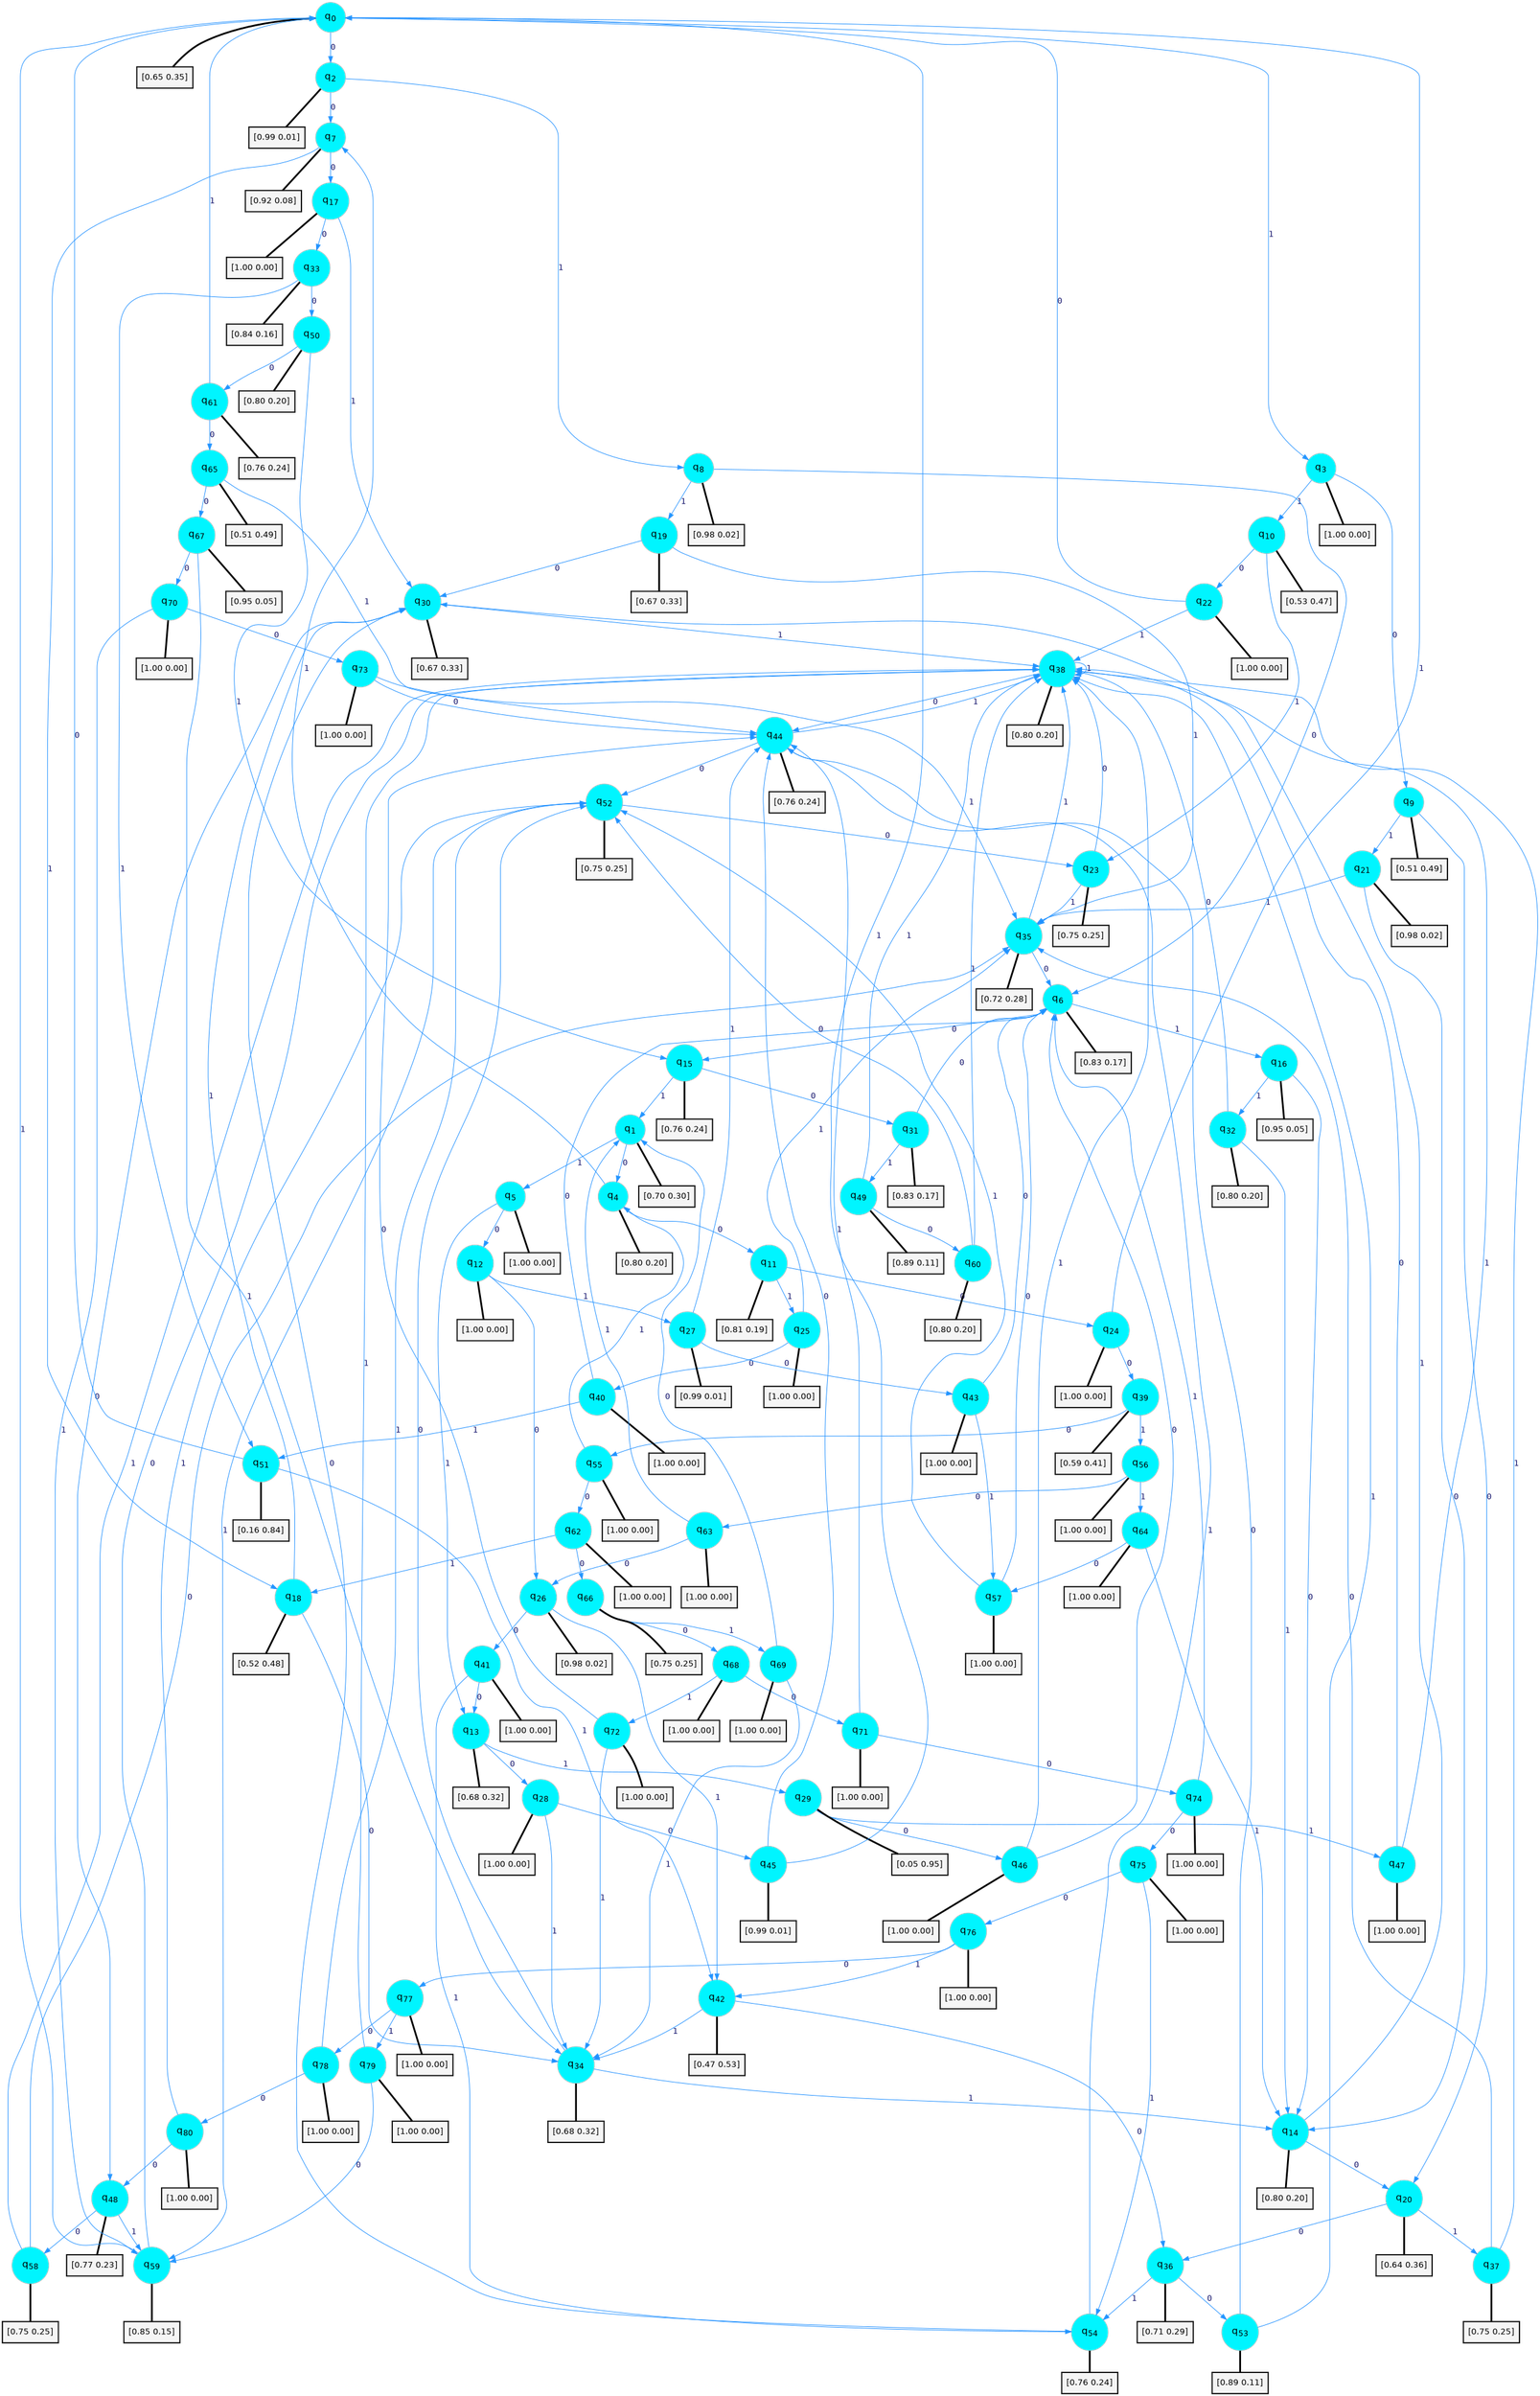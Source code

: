 digraph G {
graph [
bgcolor=transparent, dpi=300, rankdir=TD, size="40,25"];
node [
color=gray, fillcolor=turquoise1, fontcolor=black, fontname=Helvetica, fontsize=16, fontweight=bold, shape=circle, style=filled];
edge [
arrowsize=1, color=dodgerblue1, fontcolor=midnightblue, fontname=courier, fontweight=bold, penwidth=1, style=solid, weight=20];
0[label=<q<SUB>0</SUB>>];
1[label=<q<SUB>1</SUB>>];
2[label=<q<SUB>2</SUB>>];
3[label=<q<SUB>3</SUB>>];
4[label=<q<SUB>4</SUB>>];
5[label=<q<SUB>5</SUB>>];
6[label=<q<SUB>6</SUB>>];
7[label=<q<SUB>7</SUB>>];
8[label=<q<SUB>8</SUB>>];
9[label=<q<SUB>9</SUB>>];
10[label=<q<SUB>10</SUB>>];
11[label=<q<SUB>11</SUB>>];
12[label=<q<SUB>12</SUB>>];
13[label=<q<SUB>13</SUB>>];
14[label=<q<SUB>14</SUB>>];
15[label=<q<SUB>15</SUB>>];
16[label=<q<SUB>16</SUB>>];
17[label=<q<SUB>17</SUB>>];
18[label=<q<SUB>18</SUB>>];
19[label=<q<SUB>19</SUB>>];
20[label=<q<SUB>20</SUB>>];
21[label=<q<SUB>21</SUB>>];
22[label=<q<SUB>22</SUB>>];
23[label=<q<SUB>23</SUB>>];
24[label=<q<SUB>24</SUB>>];
25[label=<q<SUB>25</SUB>>];
26[label=<q<SUB>26</SUB>>];
27[label=<q<SUB>27</SUB>>];
28[label=<q<SUB>28</SUB>>];
29[label=<q<SUB>29</SUB>>];
30[label=<q<SUB>30</SUB>>];
31[label=<q<SUB>31</SUB>>];
32[label=<q<SUB>32</SUB>>];
33[label=<q<SUB>33</SUB>>];
34[label=<q<SUB>34</SUB>>];
35[label=<q<SUB>35</SUB>>];
36[label=<q<SUB>36</SUB>>];
37[label=<q<SUB>37</SUB>>];
38[label=<q<SUB>38</SUB>>];
39[label=<q<SUB>39</SUB>>];
40[label=<q<SUB>40</SUB>>];
41[label=<q<SUB>41</SUB>>];
42[label=<q<SUB>42</SUB>>];
43[label=<q<SUB>43</SUB>>];
44[label=<q<SUB>44</SUB>>];
45[label=<q<SUB>45</SUB>>];
46[label=<q<SUB>46</SUB>>];
47[label=<q<SUB>47</SUB>>];
48[label=<q<SUB>48</SUB>>];
49[label=<q<SUB>49</SUB>>];
50[label=<q<SUB>50</SUB>>];
51[label=<q<SUB>51</SUB>>];
52[label=<q<SUB>52</SUB>>];
53[label=<q<SUB>53</SUB>>];
54[label=<q<SUB>54</SUB>>];
55[label=<q<SUB>55</SUB>>];
56[label=<q<SUB>56</SUB>>];
57[label=<q<SUB>57</SUB>>];
58[label=<q<SUB>58</SUB>>];
59[label=<q<SUB>59</SUB>>];
60[label=<q<SUB>60</SUB>>];
61[label=<q<SUB>61</SUB>>];
62[label=<q<SUB>62</SUB>>];
63[label=<q<SUB>63</SUB>>];
64[label=<q<SUB>64</SUB>>];
65[label=<q<SUB>65</SUB>>];
66[label=<q<SUB>66</SUB>>];
67[label=<q<SUB>67</SUB>>];
68[label=<q<SUB>68</SUB>>];
69[label=<q<SUB>69</SUB>>];
70[label=<q<SUB>70</SUB>>];
71[label=<q<SUB>71</SUB>>];
72[label=<q<SUB>72</SUB>>];
73[label=<q<SUB>73</SUB>>];
74[label=<q<SUB>74</SUB>>];
75[label=<q<SUB>75</SUB>>];
76[label=<q<SUB>76</SUB>>];
77[label=<q<SUB>77</SUB>>];
78[label=<q<SUB>78</SUB>>];
79[label=<q<SUB>79</SUB>>];
80[label=<q<SUB>80</SUB>>];
81[label="[0.65 0.35]", shape=box,fontcolor=black, fontname=Helvetica, fontsize=14, penwidth=2, fillcolor=whitesmoke,color=black];
82[label="[0.70 0.30]", shape=box,fontcolor=black, fontname=Helvetica, fontsize=14, penwidth=2, fillcolor=whitesmoke,color=black];
83[label="[0.99 0.01]", shape=box,fontcolor=black, fontname=Helvetica, fontsize=14, penwidth=2, fillcolor=whitesmoke,color=black];
84[label="[1.00 0.00]", shape=box,fontcolor=black, fontname=Helvetica, fontsize=14, penwidth=2, fillcolor=whitesmoke,color=black];
85[label="[0.80 0.20]", shape=box,fontcolor=black, fontname=Helvetica, fontsize=14, penwidth=2, fillcolor=whitesmoke,color=black];
86[label="[1.00 0.00]", shape=box,fontcolor=black, fontname=Helvetica, fontsize=14, penwidth=2, fillcolor=whitesmoke,color=black];
87[label="[0.83 0.17]", shape=box,fontcolor=black, fontname=Helvetica, fontsize=14, penwidth=2, fillcolor=whitesmoke,color=black];
88[label="[0.92 0.08]", shape=box,fontcolor=black, fontname=Helvetica, fontsize=14, penwidth=2, fillcolor=whitesmoke,color=black];
89[label="[0.98 0.02]", shape=box,fontcolor=black, fontname=Helvetica, fontsize=14, penwidth=2, fillcolor=whitesmoke,color=black];
90[label="[0.51 0.49]", shape=box,fontcolor=black, fontname=Helvetica, fontsize=14, penwidth=2, fillcolor=whitesmoke,color=black];
91[label="[0.53 0.47]", shape=box,fontcolor=black, fontname=Helvetica, fontsize=14, penwidth=2, fillcolor=whitesmoke,color=black];
92[label="[0.81 0.19]", shape=box,fontcolor=black, fontname=Helvetica, fontsize=14, penwidth=2, fillcolor=whitesmoke,color=black];
93[label="[1.00 0.00]", shape=box,fontcolor=black, fontname=Helvetica, fontsize=14, penwidth=2, fillcolor=whitesmoke,color=black];
94[label="[0.68 0.32]", shape=box,fontcolor=black, fontname=Helvetica, fontsize=14, penwidth=2, fillcolor=whitesmoke,color=black];
95[label="[0.80 0.20]", shape=box,fontcolor=black, fontname=Helvetica, fontsize=14, penwidth=2, fillcolor=whitesmoke,color=black];
96[label="[0.76 0.24]", shape=box,fontcolor=black, fontname=Helvetica, fontsize=14, penwidth=2, fillcolor=whitesmoke,color=black];
97[label="[0.95 0.05]", shape=box,fontcolor=black, fontname=Helvetica, fontsize=14, penwidth=2, fillcolor=whitesmoke,color=black];
98[label="[1.00 0.00]", shape=box,fontcolor=black, fontname=Helvetica, fontsize=14, penwidth=2, fillcolor=whitesmoke,color=black];
99[label="[0.52 0.48]", shape=box,fontcolor=black, fontname=Helvetica, fontsize=14, penwidth=2, fillcolor=whitesmoke,color=black];
100[label="[0.67 0.33]", shape=box,fontcolor=black, fontname=Helvetica, fontsize=14, penwidth=2, fillcolor=whitesmoke,color=black];
101[label="[0.64 0.36]", shape=box,fontcolor=black, fontname=Helvetica, fontsize=14, penwidth=2, fillcolor=whitesmoke,color=black];
102[label="[0.98 0.02]", shape=box,fontcolor=black, fontname=Helvetica, fontsize=14, penwidth=2, fillcolor=whitesmoke,color=black];
103[label="[1.00 0.00]", shape=box,fontcolor=black, fontname=Helvetica, fontsize=14, penwidth=2, fillcolor=whitesmoke,color=black];
104[label="[0.75 0.25]", shape=box,fontcolor=black, fontname=Helvetica, fontsize=14, penwidth=2, fillcolor=whitesmoke,color=black];
105[label="[1.00 0.00]", shape=box,fontcolor=black, fontname=Helvetica, fontsize=14, penwidth=2, fillcolor=whitesmoke,color=black];
106[label="[1.00 0.00]", shape=box,fontcolor=black, fontname=Helvetica, fontsize=14, penwidth=2, fillcolor=whitesmoke,color=black];
107[label="[0.98 0.02]", shape=box,fontcolor=black, fontname=Helvetica, fontsize=14, penwidth=2, fillcolor=whitesmoke,color=black];
108[label="[0.99 0.01]", shape=box,fontcolor=black, fontname=Helvetica, fontsize=14, penwidth=2, fillcolor=whitesmoke,color=black];
109[label="[1.00 0.00]", shape=box,fontcolor=black, fontname=Helvetica, fontsize=14, penwidth=2, fillcolor=whitesmoke,color=black];
110[label="[0.05 0.95]", shape=box,fontcolor=black, fontname=Helvetica, fontsize=14, penwidth=2, fillcolor=whitesmoke,color=black];
111[label="[0.67 0.33]", shape=box,fontcolor=black, fontname=Helvetica, fontsize=14, penwidth=2, fillcolor=whitesmoke,color=black];
112[label="[0.83 0.17]", shape=box,fontcolor=black, fontname=Helvetica, fontsize=14, penwidth=2, fillcolor=whitesmoke,color=black];
113[label="[0.80 0.20]", shape=box,fontcolor=black, fontname=Helvetica, fontsize=14, penwidth=2, fillcolor=whitesmoke,color=black];
114[label="[0.84 0.16]", shape=box,fontcolor=black, fontname=Helvetica, fontsize=14, penwidth=2, fillcolor=whitesmoke,color=black];
115[label="[0.68 0.32]", shape=box,fontcolor=black, fontname=Helvetica, fontsize=14, penwidth=2, fillcolor=whitesmoke,color=black];
116[label="[0.72 0.28]", shape=box,fontcolor=black, fontname=Helvetica, fontsize=14, penwidth=2, fillcolor=whitesmoke,color=black];
117[label="[0.71 0.29]", shape=box,fontcolor=black, fontname=Helvetica, fontsize=14, penwidth=2, fillcolor=whitesmoke,color=black];
118[label="[0.75 0.25]", shape=box,fontcolor=black, fontname=Helvetica, fontsize=14, penwidth=2, fillcolor=whitesmoke,color=black];
119[label="[0.80 0.20]", shape=box,fontcolor=black, fontname=Helvetica, fontsize=14, penwidth=2, fillcolor=whitesmoke,color=black];
120[label="[0.59 0.41]", shape=box,fontcolor=black, fontname=Helvetica, fontsize=14, penwidth=2, fillcolor=whitesmoke,color=black];
121[label="[1.00 0.00]", shape=box,fontcolor=black, fontname=Helvetica, fontsize=14, penwidth=2, fillcolor=whitesmoke,color=black];
122[label="[1.00 0.00]", shape=box,fontcolor=black, fontname=Helvetica, fontsize=14, penwidth=2, fillcolor=whitesmoke,color=black];
123[label="[0.47 0.53]", shape=box,fontcolor=black, fontname=Helvetica, fontsize=14, penwidth=2, fillcolor=whitesmoke,color=black];
124[label="[1.00 0.00]", shape=box,fontcolor=black, fontname=Helvetica, fontsize=14, penwidth=2, fillcolor=whitesmoke,color=black];
125[label="[0.76 0.24]", shape=box,fontcolor=black, fontname=Helvetica, fontsize=14, penwidth=2, fillcolor=whitesmoke,color=black];
126[label="[0.99 0.01]", shape=box,fontcolor=black, fontname=Helvetica, fontsize=14, penwidth=2, fillcolor=whitesmoke,color=black];
127[label="[1.00 0.00]", shape=box,fontcolor=black, fontname=Helvetica, fontsize=14, penwidth=2, fillcolor=whitesmoke,color=black];
128[label="[1.00 0.00]", shape=box,fontcolor=black, fontname=Helvetica, fontsize=14, penwidth=2, fillcolor=whitesmoke,color=black];
129[label="[0.77 0.23]", shape=box,fontcolor=black, fontname=Helvetica, fontsize=14, penwidth=2, fillcolor=whitesmoke,color=black];
130[label="[0.89 0.11]", shape=box,fontcolor=black, fontname=Helvetica, fontsize=14, penwidth=2, fillcolor=whitesmoke,color=black];
131[label="[0.80 0.20]", shape=box,fontcolor=black, fontname=Helvetica, fontsize=14, penwidth=2, fillcolor=whitesmoke,color=black];
132[label="[0.16 0.84]", shape=box,fontcolor=black, fontname=Helvetica, fontsize=14, penwidth=2, fillcolor=whitesmoke,color=black];
133[label="[0.75 0.25]", shape=box,fontcolor=black, fontname=Helvetica, fontsize=14, penwidth=2, fillcolor=whitesmoke,color=black];
134[label="[0.89 0.11]", shape=box,fontcolor=black, fontname=Helvetica, fontsize=14, penwidth=2, fillcolor=whitesmoke,color=black];
135[label="[0.76 0.24]", shape=box,fontcolor=black, fontname=Helvetica, fontsize=14, penwidth=2, fillcolor=whitesmoke,color=black];
136[label="[1.00 0.00]", shape=box,fontcolor=black, fontname=Helvetica, fontsize=14, penwidth=2, fillcolor=whitesmoke,color=black];
137[label="[1.00 0.00]", shape=box,fontcolor=black, fontname=Helvetica, fontsize=14, penwidth=2, fillcolor=whitesmoke,color=black];
138[label="[1.00 0.00]", shape=box,fontcolor=black, fontname=Helvetica, fontsize=14, penwidth=2, fillcolor=whitesmoke,color=black];
139[label="[0.75 0.25]", shape=box,fontcolor=black, fontname=Helvetica, fontsize=14, penwidth=2, fillcolor=whitesmoke,color=black];
140[label="[0.85 0.15]", shape=box,fontcolor=black, fontname=Helvetica, fontsize=14, penwidth=2, fillcolor=whitesmoke,color=black];
141[label="[0.80 0.20]", shape=box,fontcolor=black, fontname=Helvetica, fontsize=14, penwidth=2, fillcolor=whitesmoke,color=black];
142[label="[0.76 0.24]", shape=box,fontcolor=black, fontname=Helvetica, fontsize=14, penwidth=2, fillcolor=whitesmoke,color=black];
143[label="[1.00 0.00]", shape=box,fontcolor=black, fontname=Helvetica, fontsize=14, penwidth=2, fillcolor=whitesmoke,color=black];
144[label="[1.00 0.00]", shape=box,fontcolor=black, fontname=Helvetica, fontsize=14, penwidth=2, fillcolor=whitesmoke,color=black];
145[label="[1.00 0.00]", shape=box,fontcolor=black, fontname=Helvetica, fontsize=14, penwidth=2, fillcolor=whitesmoke,color=black];
146[label="[0.51 0.49]", shape=box,fontcolor=black, fontname=Helvetica, fontsize=14, penwidth=2, fillcolor=whitesmoke,color=black];
147[label="[0.75 0.25]", shape=box,fontcolor=black, fontname=Helvetica, fontsize=14, penwidth=2, fillcolor=whitesmoke,color=black];
148[label="[0.95 0.05]", shape=box,fontcolor=black, fontname=Helvetica, fontsize=14, penwidth=2, fillcolor=whitesmoke,color=black];
149[label="[1.00 0.00]", shape=box,fontcolor=black, fontname=Helvetica, fontsize=14, penwidth=2, fillcolor=whitesmoke,color=black];
150[label="[1.00 0.00]", shape=box,fontcolor=black, fontname=Helvetica, fontsize=14, penwidth=2, fillcolor=whitesmoke,color=black];
151[label="[1.00 0.00]", shape=box,fontcolor=black, fontname=Helvetica, fontsize=14, penwidth=2, fillcolor=whitesmoke,color=black];
152[label="[1.00 0.00]", shape=box,fontcolor=black, fontname=Helvetica, fontsize=14, penwidth=2, fillcolor=whitesmoke,color=black];
153[label="[1.00 0.00]", shape=box,fontcolor=black, fontname=Helvetica, fontsize=14, penwidth=2, fillcolor=whitesmoke,color=black];
154[label="[1.00 0.00]", shape=box,fontcolor=black, fontname=Helvetica, fontsize=14, penwidth=2, fillcolor=whitesmoke,color=black];
155[label="[1.00 0.00]", shape=box,fontcolor=black, fontname=Helvetica, fontsize=14, penwidth=2, fillcolor=whitesmoke,color=black];
156[label="[1.00 0.00]", shape=box,fontcolor=black, fontname=Helvetica, fontsize=14, penwidth=2, fillcolor=whitesmoke,color=black];
157[label="[1.00 0.00]", shape=box,fontcolor=black, fontname=Helvetica, fontsize=14, penwidth=2, fillcolor=whitesmoke,color=black];
158[label="[1.00 0.00]", shape=box,fontcolor=black, fontname=Helvetica, fontsize=14, penwidth=2, fillcolor=whitesmoke,color=black];
159[label="[1.00 0.00]", shape=box,fontcolor=black, fontname=Helvetica, fontsize=14, penwidth=2, fillcolor=whitesmoke,color=black];
160[label="[1.00 0.00]", shape=box,fontcolor=black, fontname=Helvetica, fontsize=14, penwidth=2, fillcolor=whitesmoke,color=black];
161[label="[1.00 0.00]", shape=box,fontcolor=black, fontname=Helvetica, fontsize=14, penwidth=2, fillcolor=whitesmoke,color=black];
0->2 [label=0];
0->3 [label=1];
0->81 [arrowhead=none, penwidth=3,color=black];
1->4 [label=0];
1->5 [label=1];
1->82 [arrowhead=none, penwidth=3,color=black];
2->7 [label=0];
2->8 [label=1];
2->83 [arrowhead=none, penwidth=3,color=black];
3->9 [label=0];
3->10 [label=1];
3->84 [arrowhead=none, penwidth=3,color=black];
4->11 [label=0];
4->7 [label=1];
4->85 [arrowhead=none, penwidth=3,color=black];
5->12 [label=0];
5->13 [label=1];
5->86 [arrowhead=none, penwidth=3,color=black];
6->15 [label=0];
6->16 [label=1];
6->87 [arrowhead=none, penwidth=3,color=black];
7->17 [label=0];
7->18 [label=1];
7->88 [arrowhead=none, penwidth=3,color=black];
8->6 [label=0];
8->19 [label=1];
8->89 [arrowhead=none, penwidth=3,color=black];
9->20 [label=0];
9->21 [label=1];
9->90 [arrowhead=none, penwidth=3,color=black];
10->22 [label=0];
10->23 [label=1];
10->91 [arrowhead=none, penwidth=3,color=black];
11->24 [label=0];
11->25 [label=1];
11->92 [arrowhead=none, penwidth=3,color=black];
12->26 [label=0];
12->27 [label=1];
12->93 [arrowhead=none, penwidth=3,color=black];
13->28 [label=0];
13->29 [label=1];
13->94 [arrowhead=none, penwidth=3,color=black];
14->20 [label=0];
14->30 [label=1];
14->95 [arrowhead=none, penwidth=3,color=black];
15->31 [label=0];
15->1 [label=1];
15->96 [arrowhead=none, penwidth=3,color=black];
16->14 [label=0];
16->32 [label=1];
16->97 [arrowhead=none, penwidth=3,color=black];
17->33 [label=0];
17->30 [label=1];
17->98 [arrowhead=none, penwidth=3,color=black];
18->34 [label=0];
18->30 [label=1];
18->99 [arrowhead=none, penwidth=3,color=black];
19->30 [label=0];
19->35 [label=1];
19->100 [arrowhead=none, penwidth=3,color=black];
20->36 [label=0];
20->37 [label=1];
20->101 [arrowhead=none, penwidth=3,color=black];
21->14 [label=0];
21->35 [label=1];
21->102 [arrowhead=none, penwidth=3,color=black];
22->0 [label=0];
22->38 [label=1];
22->103 [arrowhead=none, penwidth=3,color=black];
23->38 [label=0];
23->35 [label=1];
23->104 [arrowhead=none, penwidth=3,color=black];
24->39 [label=0];
24->0 [label=1];
24->105 [arrowhead=none, penwidth=3,color=black];
25->40 [label=0];
25->35 [label=1];
25->106 [arrowhead=none, penwidth=3,color=black];
26->41 [label=0];
26->42 [label=1];
26->107 [arrowhead=none, penwidth=3,color=black];
27->43 [label=0];
27->44 [label=1];
27->108 [arrowhead=none, penwidth=3,color=black];
28->45 [label=0];
28->34 [label=1];
28->109 [arrowhead=none, penwidth=3,color=black];
29->46 [label=0];
29->47 [label=1];
29->110 [arrowhead=none, penwidth=3,color=black];
30->48 [label=0];
30->38 [label=1];
30->111 [arrowhead=none, penwidth=3,color=black];
31->6 [label=0];
31->49 [label=1];
31->112 [arrowhead=none, penwidth=3,color=black];
32->38 [label=0];
32->14 [label=1];
32->113 [arrowhead=none, penwidth=3,color=black];
33->50 [label=0];
33->51 [label=1];
33->114 [arrowhead=none, penwidth=3,color=black];
34->52 [label=0];
34->14 [label=1];
34->115 [arrowhead=none, penwidth=3,color=black];
35->6 [label=0];
35->38 [label=1];
35->116 [arrowhead=none, penwidth=3,color=black];
36->53 [label=0];
36->54 [label=1];
36->117 [arrowhead=none, penwidth=3,color=black];
37->35 [label=0];
37->38 [label=1];
37->118 [arrowhead=none, penwidth=3,color=black];
38->44 [label=0];
38->38 [label=1];
38->119 [arrowhead=none, penwidth=3,color=black];
39->55 [label=0];
39->56 [label=1];
39->120 [arrowhead=none, penwidth=3,color=black];
40->6 [label=0];
40->51 [label=1];
40->121 [arrowhead=none, penwidth=3,color=black];
41->13 [label=0];
41->54 [label=1];
41->122 [arrowhead=none, penwidth=3,color=black];
42->36 [label=0];
42->34 [label=1];
42->123 [arrowhead=none, penwidth=3,color=black];
43->6 [label=0];
43->57 [label=1];
43->124 [arrowhead=none, penwidth=3,color=black];
44->52 [label=0];
44->38 [label=1];
44->125 [arrowhead=none, penwidth=3,color=black];
45->44 [label=0];
45->0 [label=1];
45->126 [arrowhead=none, penwidth=3,color=black];
46->6 [label=0];
46->38 [label=1];
46->127 [arrowhead=none, penwidth=3,color=black];
47->38 [label=0];
47->38 [label=1];
47->128 [arrowhead=none, penwidth=3,color=black];
48->58 [label=0];
48->59 [label=1];
48->129 [arrowhead=none, penwidth=3,color=black];
49->60 [label=0];
49->38 [label=1];
49->130 [arrowhead=none, penwidth=3,color=black];
50->61 [label=0];
50->15 [label=1];
50->131 [arrowhead=none, penwidth=3,color=black];
51->0 [label=0];
51->42 [label=1];
51->132 [arrowhead=none, penwidth=3,color=black];
52->23 [label=0];
52->59 [label=1];
52->133 [arrowhead=none, penwidth=3,color=black];
53->44 [label=0];
53->38 [label=1];
53->134 [arrowhead=none, penwidth=3,color=black];
54->30 [label=0];
54->44 [label=1];
54->135 [arrowhead=none, penwidth=3,color=black];
55->62 [label=0];
55->4 [label=1];
55->136 [arrowhead=none, penwidth=3,color=black];
56->63 [label=0];
56->64 [label=1];
56->137 [arrowhead=none, penwidth=3,color=black];
57->6 [label=0];
57->52 [label=1];
57->138 [arrowhead=none, penwidth=3,color=black];
58->35 [label=0];
58->38 [label=1];
58->139 [arrowhead=none, penwidth=3,color=black];
59->38 [label=0];
59->0 [label=1];
59->140 [arrowhead=none, penwidth=3,color=black];
60->52 [label=0];
60->38 [label=1];
60->141 [arrowhead=none, penwidth=3,color=black];
61->65 [label=0];
61->0 [label=1];
61->142 [arrowhead=none, penwidth=3,color=black];
62->66 [label=0];
62->18 [label=1];
62->143 [arrowhead=none, penwidth=3,color=black];
63->26 [label=0];
63->1 [label=1];
63->144 [arrowhead=none, penwidth=3,color=black];
64->57 [label=0];
64->14 [label=1];
64->145 [arrowhead=none, penwidth=3,color=black];
65->67 [label=0];
65->44 [label=1];
65->146 [arrowhead=none, penwidth=3,color=black];
66->68 [label=0];
66->69 [label=1];
66->147 [arrowhead=none, penwidth=3,color=black];
67->70 [label=0];
67->34 [label=1];
67->148 [arrowhead=none, penwidth=3,color=black];
68->71 [label=0];
68->72 [label=1];
68->149 [arrowhead=none, penwidth=3,color=black];
69->1 [label=0];
69->34 [label=1];
69->150 [arrowhead=none, penwidth=3,color=black];
70->73 [label=0];
70->59 [label=1];
70->151 [arrowhead=none, penwidth=3,color=black];
71->74 [label=0];
71->44 [label=1];
71->152 [arrowhead=none, penwidth=3,color=black];
72->44 [label=0];
72->34 [label=1];
72->153 [arrowhead=none, penwidth=3,color=black];
73->44 [label=0];
73->35 [label=1];
73->154 [arrowhead=none, penwidth=3,color=black];
74->75 [label=0];
74->6 [label=1];
74->155 [arrowhead=none, penwidth=3,color=black];
75->76 [label=0];
75->54 [label=1];
75->156 [arrowhead=none, penwidth=3,color=black];
76->77 [label=0];
76->42 [label=1];
76->157 [arrowhead=none, penwidth=3,color=black];
77->78 [label=0];
77->79 [label=1];
77->158 [arrowhead=none, penwidth=3,color=black];
78->80 [label=0];
78->52 [label=1];
78->159 [arrowhead=none, penwidth=3,color=black];
79->59 [label=0];
79->38 [label=1];
79->160 [arrowhead=none, penwidth=3,color=black];
80->48 [label=0];
80->52 [label=1];
80->161 [arrowhead=none, penwidth=3,color=black];
}
